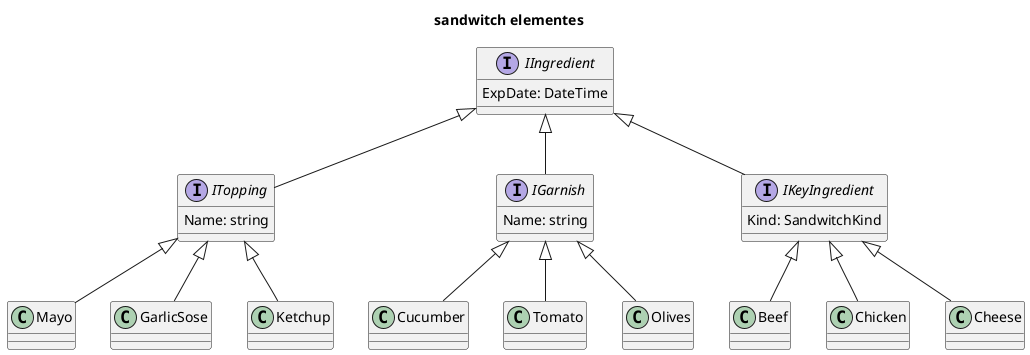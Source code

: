 @startuml sandwich elements

title sandwitch elementes

interface IIngredient{
    ExpDate: DateTime
}

interface IKeyIngredient{
    Kind: SandwitchKind
}


interface IGarnish {
    Name: string
}

interface ITopping {
    Name: string
}

class Beef
class Chicken

class Cheese

IKeyIngredient -u-|> IIngredient
IGarnish -u-|> IIngredient
ITopping -u-|> IIngredient

Beef -u-|> IKeyIngredient
Chicken -u-|> IKeyIngredient
Cheese -u-|> IKeyIngredient

Cucumber -u-|> IGarnish
Tomato -u-|> IGarnish
Olives -u-|> IGarnish

Mayo -u-|> ITopping
GarlicSose -u-|> ITopping
Ketchup -u-|> ITopping

@enduml

@startuml sandwitch creation

title sandwitch creation

interface ISandwichSetup {
    Use(IKeyIngredient): IGarnishable
}


interface IKeyIngredient
interface IGarnishable {
    AddGarnish(IGarnish garnish): IGarnishable
}

interface IGarnish
interface ITopping

interface ISossing {
    AddTopping(ITopping topping): ISandwichDispatching
}

interface ISandwichDispatching{
    Wrap(): Sandwitch
}

ISandwichSetup --> IKeyIngredient: uses
ISandwichSetup --> IGarnishable: drives to

ISossing --> ITopping: uses
ISossing --> ISandwichDispatching: drives to
ISossing --|> ISandwichDispatching: allows


IGarnishable --|> ISossing: allows
IGarnishable --> IGarnishable: allows
IGarnishable --> IGarnish: uses



@enduml